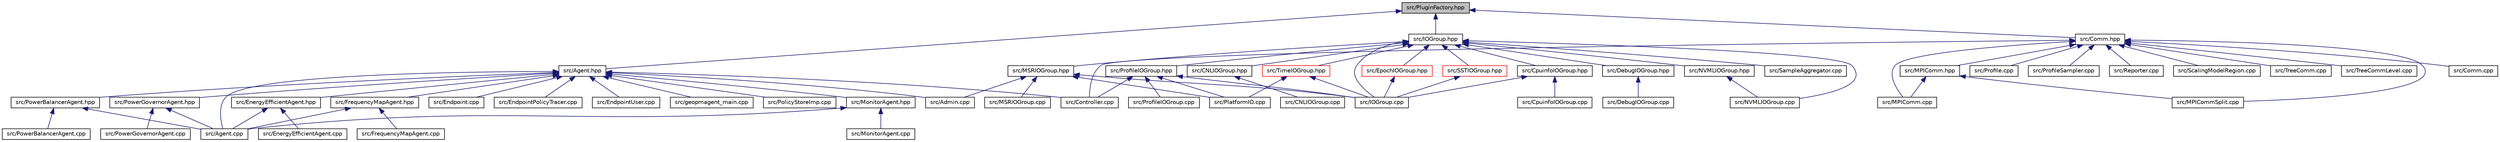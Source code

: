 digraph "src/PluginFactory.hpp"
{
  edge [fontname="Helvetica",fontsize="10",labelfontname="Helvetica",labelfontsize="10"];
  node [fontname="Helvetica",fontsize="10",shape=record];
  Node10 [label="src/PluginFactory.hpp",height=0.2,width=0.4,color="black", fillcolor="grey75", style="filled", fontcolor="black"];
  Node10 -> Node11 [dir="back",color="midnightblue",fontsize="10",style="solid",fontname="Helvetica"];
  Node11 [label="src/Agent.hpp",height=0.2,width=0.4,color="black", fillcolor="white", style="filled",URL="$_agent_8hpp.html"];
  Node11 -> Node12 [dir="back",color="midnightblue",fontsize="10",style="solid",fontname="Helvetica"];
  Node12 [label="src/Admin.cpp",height=0.2,width=0.4,color="black", fillcolor="white", style="filled",URL="$_admin_8cpp.html"];
  Node11 -> Node13 [dir="back",color="midnightblue",fontsize="10",style="solid",fontname="Helvetica"];
  Node13 [label="src/Agent.cpp",height=0.2,width=0.4,color="black", fillcolor="white", style="filled",URL="$_agent_8cpp.html"];
  Node11 -> Node14 [dir="back",color="midnightblue",fontsize="10",style="solid",fontname="Helvetica"];
  Node14 [label="src/MonitorAgent.hpp",height=0.2,width=0.4,color="black", fillcolor="white", style="filled",URL="$_monitor_agent_8hpp.html"];
  Node14 -> Node13 [dir="back",color="midnightblue",fontsize="10",style="solid",fontname="Helvetica"];
  Node14 -> Node15 [dir="back",color="midnightblue",fontsize="10",style="solid",fontname="Helvetica"];
  Node15 [label="src/MonitorAgent.cpp",height=0.2,width=0.4,color="black", fillcolor="white", style="filled",URL="$_monitor_agent_8cpp.html"];
  Node11 -> Node16 [dir="back",color="midnightblue",fontsize="10",style="solid",fontname="Helvetica"];
  Node16 [label="src/PowerBalancerAgent.hpp",height=0.2,width=0.4,color="black", fillcolor="white", style="filled",URL="$_power_balancer_agent_8hpp.html"];
  Node16 -> Node13 [dir="back",color="midnightblue",fontsize="10",style="solid",fontname="Helvetica"];
  Node16 -> Node17 [dir="back",color="midnightblue",fontsize="10",style="solid",fontname="Helvetica"];
  Node17 [label="src/PowerBalancerAgent.cpp",height=0.2,width=0.4,color="black", fillcolor="white", style="filled",URL="$_power_balancer_agent_8cpp.html"];
  Node11 -> Node18 [dir="back",color="midnightblue",fontsize="10",style="solid",fontname="Helvetica"];
  Node18 [label="src/PowerGovernorAgent.hpp",height=0.2,width=0.4,color="black", fillcolor="white", style="filled",URL="$_power_governor_agent_8hpp.html"];
  Node18 -> Node13 [dir="back",color="midnightblue",fontsize="10",style="solid",fontname="Helvetica"];
  Node18 -> Node19 [dir="back",color="midnightblue",fontsize="10",style="solid",fontname="Helvetica"];
  Node19 [label="src/PowerGovernorAgent.cpp",height=0.2,width=0.4,color="black", fillcolor="white", style="filled",URL="$_power_governor_agent_8cpp.html"];
  Node11 -> Node20 [dir="back",color="midnightblue",fontsize="10",style="solid",fontname="Helvetica"];
  Node20 [label="src/EnergyEfficientAgent.hpp",height=0.2,width=0.4,color="black", fillcolor="white", style="filled",URL="$_energy_efficient_agent_8hpp.html"];
  Node20 -> Node13 [dir="back",color="midnightblue",fontsize="10",style="solid",fontname="Helvetica"];
  Node20 -> Node21 [dir="back",color="midnightblue",fontsize="10",style="solid",fontname="Helvetica"];
  Node21 [label="src/EnergyEfficientAgent.cpp",height=0.2,width=0.4,color="black", fillcolor="white", style="filled",URL="$_energy_efficient_agent_8cpp.html"];
  Node11 -> Node22 [dir="back",color="midnightblue",fontsize="10",style="solid",fontname="Helvetica"];
  Node22 [label="src/FrequencyMapAgent.hpp",height=0.2,width=0.4,color="black", fillcolor="white", style="filled",URL="$_frequency_map_agent_8hpp.html"];
  Node22 -> Node13 [dir="back",color="midnightblue",fontsize="10",style="solid",fontname="Helvetica"];
  Node22 -> Node23 [dir="back",color="midnightblue",fontsize="10",style="solid",fontname="Helvetica"];
  Node23 [label="src/FrequencyMapAgent.cpp",height=0.2,width=0.4,color="black", fillcolor="white", style="filled",URL="$_frequency_map_agent_8cpp.html"];
  Node11 -> Node24 [dir="back",color="midnightblue",fontsize="10",style="solid",fontname="Helvetica"];
  Node24 [label="src/Controller.cpp",height=0.2,width=0.4,color="black", fillcolor="white", style="filled",URL="$_controller_8cpp.html"];
  Node11 -> Node25 [dir="back",color="midnightblue",fontsize="10",style="solid",fontname="Helvetica"];
  Node25 [label="src/Endpoint.cpp",height=0.2,width=0.4,color="black", fillcolor="white", style="filled",URL="$_endpoint_8cpp.html"];
  Node11 -> Node26 [dir="back",color="midnightblue",fontsize="10",style="solid",fontname="Helvetica"];
  Node26 [label="src/EndpointPolicyTracer.cpp",height=0.2,width=0.4,color="black", fillcolor="white", style="filled",URL="$_endpoint_policy_tracer_8cpp.html"];
  Node11 -> Node27 [dir="back",color="midnightblue",fontsize="10",style="solid",fontname="Helvetica"];
  Node27 [label="src/EndpointUser.cpp",height=0.2,width=0.4,color="black", fillcolor="white", style="filled",URL="$_endpoint_user_8cpp.html"];
  Node11 -> Node28 [dir="back",color="midnightblue",fontsize="10",style="solid",fontname="Helvetica"];
  Node28 [label="src/geopmagent_main.cpp",height=0.2,width=0.4,color="black", fillcolor="white", style="filled",URL="$geopmagent__main_8cpp.html"];
  Node11 -> Node29 [dir="back",color="midnightblue",fontsize="10",style="solid",fontname="Helvetica"];
  Node29 [label="src/PolicyStoreImp.cpp",height=0.2,width=0.4,color="black", fillcolor="white", style="filled",URL="$_policy_store_imp_8cpp.html"];
  Node10 -> Node30 [dir="back",color="midnightblue",fontsize="10",style="solid",fontname="Helvetica"];
  Node30 [label="src/IOGroup.hpp",height=0.2,width=0.4,color="black", fillcolor="white", style="filled",URL="$_i_o_group_8hpp.html"];
  Node30 -> Node31 [dir="back",color="midnightblue",fontsize="10",style="solid",fontname="Helvetica"];
  Node31 [label="src/MSRIOGroup.hpp",height=0.2,width=0.4,color="black", fillcolor="white", style="filled",URL="$_m_s_r_i_o_group_8hpp.html"];
  Node31 -> Node12 [dir="back",color="midnightblue",fontsize="10",style="solid",fontname="Helvetica"];
  Node31 -> Node32 [dir="back",color="midnightblue",fontsize="10",style="solid",fontname="Helvetica"];
  Node32 [label="src/IOGroup.cpp",height=0.2,width=0.4,color="black", fillcolor="white", style="filled",URL="$_i_o_group_8cpp.html"];
  Node31 -> Node33 [dir="back",color="midnightblue",fontsize="10",style="solid",fontname="Helvetica"];
  Node33 [label="src/MSRIOGroup.cpp",height=0.2,width=0.4,color="black", fillcolor="white", style="filled",URL="$_m_s_r_i_o_group_8cpp.html"];
  Node31 -> Node34 [dir="back",color="midnightblue",fontsize="10",style="solid",fontname="Helvetica"];
  Node34 [label="src/PlatformIO.cpp",height=0.2,width=0.4,color="black", fillcolor="white", style="filled",URL="$_platform_i_o_8cpp.html"];
  Node30 -> Node35 [dir="back",color="midnightblue",fontsize="10",style="solid",fontname="Helvetica"];
  Node35 [label="src/CNLIOGroup.hpp",height=0.2,width=0.4,color="black", fillcolor="white", style="filled",URL="$_c_n_l_i_o_group_8hpp.html"];
  Node35 -> Node36 [dir="back",color="midnightblue",fontsize="10",style="solid",fontname="Helvetica"];
  Node36 [label="src/CNLIOGroup.cpp",height=0.2,width=0.4,color="black", fillcolor="white", style="filled",URL="$_c_n_l_i_o_group_8cpp.html"];
  Node30 -> Node37 [dir="back",color="midnightblue",fontsize="10",style="solid",fontname="Helvetica"];
  Node37 [label="src/ProfileIOGroup.hpp",height=0.2,width=0.4,color="black", fillcolor="white", style="filled",URL="$_profile_i_o_group_8hpp.html"];
  Node37 -> Node24 [dir="back",color="midnightblue",fontsize="10",style="solid",fontname="Helvetica"];
  Node37 -> Node32 [dir="back",color="midnightblue",fontsize="10",style="solid",fontname="Helvetica"];
  Node37 -> Node34 [dir="back",color="midnightblue",fontsize="10",style="solid",fontname="Helvetica"];
  Node37 -> Node38 [dir="back",color="midnightblue",fontsize="10",style="solid",fontname="Helvetica"];
  Node38 [label="src/ProfileIOGroup.cpp",height=0.2,width=0.4,color="black", fillcolor="white", style="filled",URL="$_profile_i_o_group_8cpp.html"];
  Node30 -> Node39 [dir="back",color="midnightblue",fontsize="10",style="solid",fontname="Helvetica"];
  Node39 [label="src/CpuinfoIOGroup.hpp",height=0.2,width=0.4,color="black", fillcolor="white", style="filled",URL="$_cpuinfo_i_o_group_8hpp.html"];
  Node39 -> Node40 [dir="back",color="midnightblue",fontsize="10",style="solid",fontname="Helvetica"];
  Node40 [label="src/CpuinfoIOGroup.cpp",height=0.2,width=0.4,color="black", fillcolor="white", style="filled",URL="$_cpuinfo_i_o_group_8cpp.html"];
  Node39 -> Node32 [dir="back",color="midnightblue",fontsize="10",style="solid",fontname="Helvetica"];
  Node30 -> Node41 [dir="back",color="midnightblue",fontsize="10",style="solid",fontname="Helvetica"];
  Node41 [label="src/DebugIOGroup.hpp",height=0.2,width=0.4,color="black", fillcolor="white", style="filled",URL="$_debug_i_o_group_8hpp.html"];
  Node41 -> Node42 [dir="back",color="midnightblue",fontsize="10",style="solid",fontname="Helvetica"];
  Node42 [label="src/DebugIOGroup.cpp",height=0.2,width=0.4,color="black", fillcolor="white", style="filled",URL="$_debug_i_o_group_8cpp.html"];
  Node30 -> Node43 [dir="back",color="midnightblue",fontsize="10",style="solid",fontname="Helvetica"];
  Node43 [label="src/EpochIOGroup.hpp",height=0.2,width=0.4,color="red", fillcolor="white", style="filled",URL="$_epoch_i_o_group_8hpp.html"];
  Node43 -> Node32 [dir="back",color="midnightblue",fontsize="10",style="solid",fontname="Helvetica"];
  Node30 -> Node32 [dir="back",color="midnightblue",fontsize="10",style="solid",fontname="Helvetica"];
  Node30 -> Node45 [dir="back",color="midnightblue",fontsize="10",style="solid",fontname="Helvetica"];
  Node45 [label="src/TimeIOGroup.hpp",height=0.2,width=0.4,color="red", fillcolor="white", style="filled",URL="$_time_i_o_group_8hpp.html"];
  Node45 -> Node32 [dir="back",color="midnightblue",fontsize="10",style="solid",fontname="Helvetica"];
  Node45 -> Node34 [dir="back",color="midnightblue",fontsize="10",style="solid",fontname="Helvetica"];
  Node30 -> Node47 [dir="back",color="midnightblue",fontsize="10",style="solid",fontname="Helvetica"];
  Node47 [label="src/SSTIOGroup.hpp",height=0.2,width=0.4,color="red", fillcolor="white", style="filled",URL="$_s_s_t_i_o_group_8hpp.html"];
  Node47 -> Node32 [dir="back",color="midnightblue",fontsize="10",style="solid",fontname="Helvetica"];
  Node30 -> Node49 [dir="back",color="midnightblue",fontsize="10",style="solid",fontname="Helvetica"];
  Node49 [label="src/NVMLIOGroup.hpp",height=0.2,width=0.4,color="black", fillcolor="white", style="filled",URL="$_n_v_m_l_i_o_group_8hpp.html"];
  Node49 -> Node50 [dir="back",color="midnightblue",fontsize="10",style="solid",fontname="Helvetica"];
  Node50 [label="src/NVMLIOGroup.cpp",height=0.2,width=0.4,color="black", fillcolor="white", style="filled",URL="$_n_v_m_l_i_o_group_8cpp.html"];
  Node30 -> Node50 [dir="back",color="midnightblue",fontsize="10",style="solid",fontname="Helvetica"];
  Node30 -> Node51 [dir="back",color="midnightblue",fontsize="10",style="solid",fontname="Helvetica"];
  Node51 [label="src/SampleAggregator.cpp",height=0.2,width=0.4,color="black", fillcolor="white", style="filled",URL="$_sample_aggregator_8cpp.html"];
  Node10 -> Node52 [dir="back",color="midnightblue",fontsize="10",style="solid",fontname="Helvetica"];
  Node52 [label="src/Comm.hpp",height=0.2,width=0.4,color="black", fillcolor="white", style="filled",URL="$_comm_8hpp.html"];
  Node52 -> Node53 [dir="back",color="midnightblue",fontsize="10",style="solid",fontname="Helvetica"];
  Node53 [label="src/Comm.cpp",height=0.2,width=0.4,color="black", fillcolor="white", style="filled",URL="$_comm_8cpp.html"];
  Node52 -> Node24 [dir="back",color="midnightblue",fontsize="10",style="solid",fontname="Helvetica"];
  Node52 -> Node54 [dir="back",color="midnightblue",fontsize="10",style="solid",fontname="Helvetica"];
  Node54 [label="src/MPIComm.hpp",height=0.2,width=0.4,color="black", fillcolor="white", style="filled",URL="$_m_p_i_comm_8hpp.html"];
  Node54 -> Node55 [dir="back",color="midnightblue",fontsize="10",style="solid",fontname="Helvetica"];
  Node55 [label="src/MPIComm.cpp",height=0.2,width=0.4,color="black", fillcolor="white", style="filled",URL="$_m_p_i_comm_8cpp.html"];
  Node54 -> Node56 [dir="back",color="midnightblue",fontsize="10",style="solid",fontname="Helvetica"];
  Node56 [label="src/MPICommSplit.cpp",height=0.2,width=0.4,color="black", fillcolor="white", style="filled",URL="$_m_p_i_comm_split_8cpp.html"];
  Node52 -> Node55 [dir="back",color="midnightblue",fontsize="10",style="solid",fontname="Helvetica"];
  Node52 -> Node56 [dir="back",color="midnightblue",fontsize="10",style="solid",fontname="Helvetica"];
  Node52 -> Node57 [dir="back",color="midnightblue",fontsize="10",style="solid",fontname="Helvetica"];
  Node57 [label="src/Profile.cpp",height=0.2,width=0.4,color="black", fillcolor="white", style="filled",URL="$_profile_8cpp.html"];
  Node52 -> Node58 [dir="back",color="midnightblue",fontsize="10",style="solid",fontname="Helvetica"];
  Node58 [label="src/ProfileSampler.cpp",height=0.2,width=0.4,color="black", fillcolor="white", style="filled",URL="$_profile_sampler_8cpp.html"];
  Node52 -> Node59 [dir="back",color="midnightblue",fontsize="10",style="solid",fontname="Helvetica"];
  Node59 [label="src/Reporter.cpp",height=0.2,width=0.4,color="black", fillcolor="white", style="filled",URL="$_reporter_8cpp.html"];
  Node52 -> Node60 [dir="back",color="midnightblue",fontsize="10",style="solid",fontname="Helvetica"];
  Node60 [label="src/ScalingModelRegion.cpp",height=0.2,width=0.4,color="black", fillcolor="white", style="filled",URL="$_scaling_model_region_8cpp.html"];
  Node52 -> Node61 [dir="back",color="midnightblue",fontsize="10",style="solid",fontname="Helvetica"];
  Node61 [label="src/TreeComm.cpp",height=0.2,width=0.4,color="black", fillcolor="white", style="filled",URL="$_tree_comm_8cpp.html"];
  Node52 -> Node62 [dir="back",color="midnightblue",fontsize="10",style="solid",fontname="Helvetica"];
  Node62 [label="src/TreeCommLevel.cpp",height=0.2,width=0.4,color="black", fillcolor="white", style="filled",URL="$_tree_comm_level_8cpp.html"];
}
